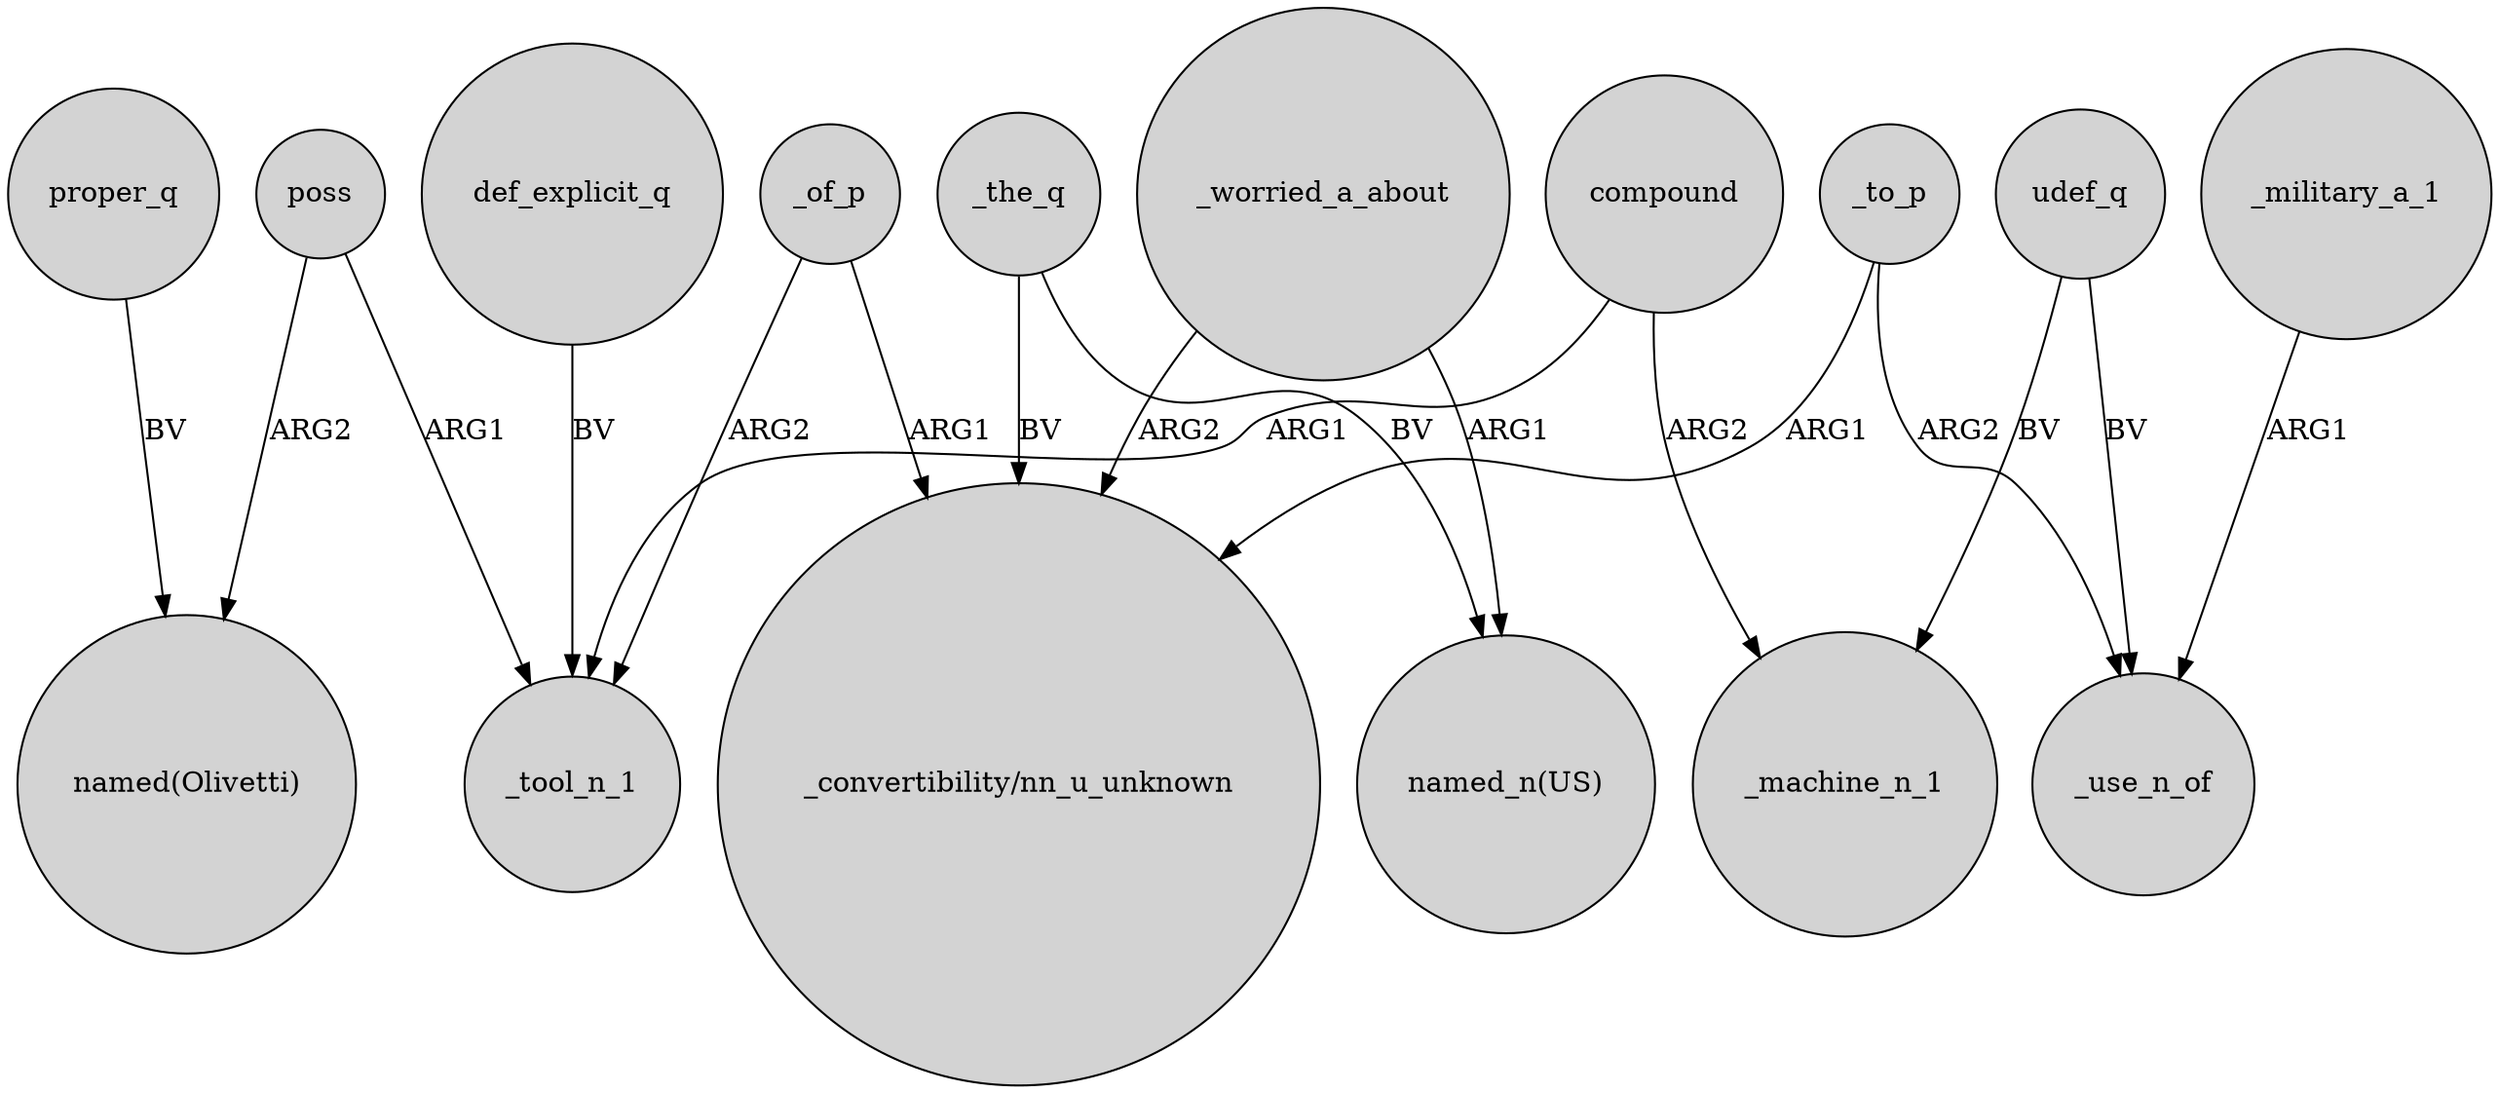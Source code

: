 digraph {
	node [shape=circle style=filled]
	_worried_a_about -> "_convertibility/nn_u_unknown" [label=ARG2]
	_worried_a_about -> "named_n(US)" [label=ARG1]
	poss -> "named(Olivetti)" [label=ARG2]
	_of_p -> _tool_n_1 [label=ARG2]
	udef_q -> _machine_n_1 [label=BV]
	_the_q -> "_convertibility/nn_u_unknown" [label=BV]
	_to_p -> "_convertibility/nn_u_unknown" [label=ARG1]
	proper_q -> "named(Olivetti)" [label=BV]
	compound -> _machine_n_1 [label=ARG2]
	_military_a_1 -> _use_n_of [label=ARG1]
	_to_p -> _use_n_of [label=ARG2]
	compound -> _tool_n_1 [label=ARG1]
	def_explicit_q -> _tool_n_1 [label=BV]
	_the_q -> "named_n(US)" [label=BV]
	udef_q -> _use_n_of [label=BV]
	_of_p -> "_convertibility/nn_u_unknown" [label=ARG1]
	poss -> _tool_n_1 [label=ARG1]
}
